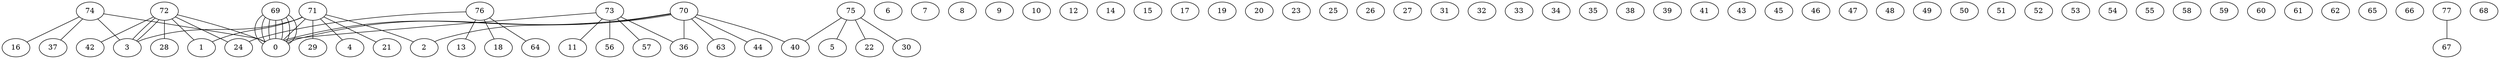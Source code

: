 graph G {
0;
1;
2;
3;
4;
5;
6;
7;
8;
9;
10;
11;
12;
13;
14;
15;
16;
17;
18;
19;
20;
21;
22;
23;
24;
25;
26;
27;
28;
29;
30;
31;
32;
33;
34;
35;
36;
37;
38;
39;
40;
41;
42;
43;
44;
45;
46;
47;
48;
49;
50;
51;
52;
53;
54;
55;
56;
57;
58;
59;
60;
61;
62;
63;
64;
65;
66;
67;
68;
69;
70;
71;
72;
73;
74;
75;
76;
77;
77--67 ;
76--18 ;
76--64 ;
76--24 ;
76--13 ;
75--5 ;
75--22 ;
75--30 ;
75--40 ;
74--3 ;
74--16 ;
74--37 ;
74--0 ;
73--36 ;
73--56 ;
73--57 ;
73--11 ;
73--0 ;
72--3 ;
72--42 ;
72--3 ;
72--28 ;
72--24 ;
72--1 ;
72--0 ;
71--4 ;
71--21 ;
71--3 ;
71--29 ;
71--2 ;
71--1 ;
71--0 ;
70--63 ;
70--0 ;
70--44 ;
70--2 ;
70--40 ;
70--36 ;
70--0 ;
69--0 ;
69--0 ;
69--0 ;
69--0 ;
69--0 ;
69--0 ;
69--0 ;
}
